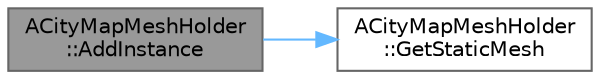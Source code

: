 digraph "ACityMapMeshHolder::AddInstance"
{
 // INTERACTIVE_SVG=YES
 // LATEX_PDF_SIZE
  bgcolor="transparent";
  edge [fontname=Helvetica,fontsize=10,labelfontname=Helvetica,labelfontsize=10];
  node [fontname=Helvetica,fontsize=10,shape=box,height=0.2,width=0.4];
  rankdir="LR";
  Node1 [id="Node000001",label="ACityMapMeshHolder\l::AddInstance",height=0.2,width=0.4,color="gray40", fillcolor="grey60", style="filled", fontcolor="black",tooltip="Add an instance of a mesh with a given transform."];
  Node1 -> Node2 [id="edge1_Node000001_Node000002",color="steelblue1",style="solid",tooltip=" "];
  Node2 [id="Node000002",label="ACityMapMeshHolder\l::GetStaticMesh",height=0.2,width=0.4,color="grey40", fillcolor="white", style="filled",URL="$da/d1a/classACityMapMeshHolder.html#ac5db4ee9f869b579ffc0412cac90093f",tooltip="Return the static mesh corresponding to Tag."];
}
